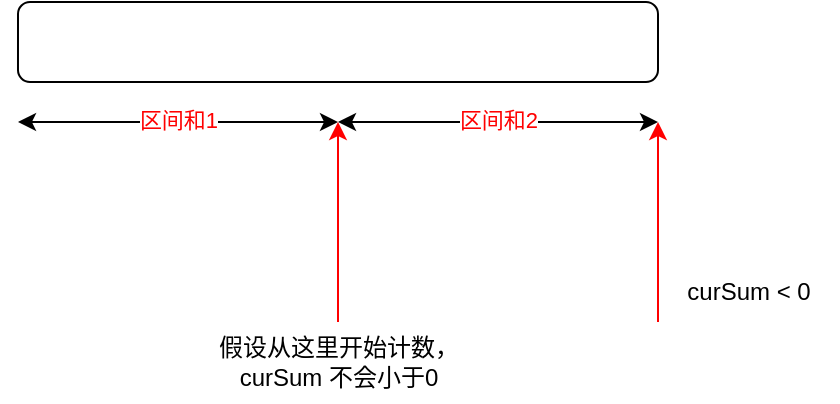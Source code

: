 <mxfile version="24.7.8">
  <diagram name="第 1 页" id="4zwuKeE5P3nF9VRw7LQw">
    <mxGraphModel dx="954" dy="727" grid="1" gridSize="10" guides="1" tooltips="1" connect="1" arrows="1" fold="1" page="1" pageScale="1" pageWidth="827" pageHeight="1169" math="0" shadow="0">
      <root>
        <mxCell id="0" />
        <mxCell id="1" parent="0" />
        <mxCell id="uaXUpSXJA6ZgMKuudq99-1" value="" style="rounded=1;whiteSpace=wrap;html=1;" parent="1" vertex="1">
          <mxGeometry x="240" y="80" width="320" height="40" as="geometry" />
        </mxCell>
        <mxCell id="uaXUpSXJA6ZgMKuudq99-2" value="" style="endArrow=classic;startArrow=classic;html=1;rounded=0;" parent="1" edge="1">
          <mxGeometry width="50" height="50" relative="1" as="geometry">
            <mxPoint x="240" y="140" as="sourcePoint" />
            <mxPoint x="400" y="140" as="targetPoint" />
          </mxGeometry>
        </mxCell>
        <mxCell id="uaXUpSXJA6ZgMKuudq99-9" value="区间和1" style="edgeLabel;html=1;align=center;verticalAlign=middle;resizable=0;points=[];fontColor=#FF0000;" parent="uaXUpSXJA6ZgMKuudq99-2" vertex="1" connectable="0">
          <mxGeometry y="1" relative="1" as="geometry">
            <mxPoint as="offset" />
          </mxGeometry>
        </mxCell>
        <mxCell id="uaXUpSXJA6ZgMKuudq99-10" value="" style="endArrow=classic;startArrow=classic;html=1;rounded=0;" parent="1" edge="1">
          <mxGeometry width="50" height="50" relative="1" as="geometry">
            <mxPoint x="400" y="140" as="sourcePoint" />
            <mxPoint x="560" y="140" as="targetPoint" />
          </mxGeometry>
        </mxCell>
        <mxCell id="uaXUpSXJA6ZgMKuudq99-11" value="区间和2" style="edgeLabel;html=1;align=center;verticalAlign=middle;resizable=0;points=[];fontColor=#FF0000;" parent="uaXUpSXJA6ZgMKuudq99-10" vertex="1" connectable="0">
          <mxGeometry y="1" relative="1" as="geometry">
            <mxPoint as="offset" />
          </mxGeometry>
        </mxCell>
        <mxCell id="uaXUpSXJA6ZgMKuudq99-25" style="edgeStyle=orthogonalEdgeStyle;rounded=0;orthogonalLoop=1;jettySize=auto;html=1;strokeColor=#FF0000;" parent="1" source="uaXUpSXJA6ZgMKuudq99-16" edge="1">
          <mxGeometry relative="1" as="geometry">
            <mxPoint x="400" y="140" as="targetPoint" />
          </mxGeometry>
        </mxCell>
        <mxCell id="uaXUpSXJA6ZgMKuudq99-16" value="假设从这里开始计数，&lt;div&gt;curSum 不会小于0&lt;/div&gt;" style="text;html=1;align=center;verticalAlign=middle;resizable=0;points=[];autosize=1;strokeColor=none;fillColor=none;" parent="1" vertex="1">
          <mxGeometry x="330" y="240" width="140" height="40" as="geometry" />
        </mxCell>
        <mxCell id="uaXUpSXJA6ZgMKuudq99-22" value="curSum &amp;lt; 0" style="text;html=1;align=center;verticalAlign=middle;resizable=0;points=[];autosize=1;strokeColor=none;fillColor=none;" parent="1" vertex="1">
          <mxGeometry x="560" y="210" width="90" height="30" as="geometry" />
        </mxCell>
        <mxCell id="uaXUpSXJA6ZgMKuudq99-26" style="edgeStyle=orthogonalEdgeStyle;rounded=0;orthogonalLoop=1;jettySize=auto;html=1;strokeColor=#FF0000;" parent="1" edge="1">
          <mxGeometry relative="1" as="geometry">
            <mxPoint x="560" y="140" as="targetPoint" />
            <mxPoint x="560" y="240" as="sourcePoint" />
          </mxGeometry>
        </mxCell>
      </root>
    </mxGraphModel>
  </diagram>
</mxfile>
